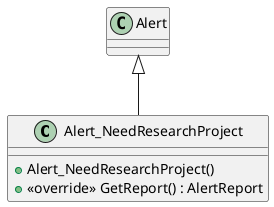 @startuml
class Alert_NeedResearchProject {
    + Alert_NeedResearchProject()
    + <<override>> GetReport() : AlertReport
}
Alert <|-- Alert_NeedResearchProject
@enduml
